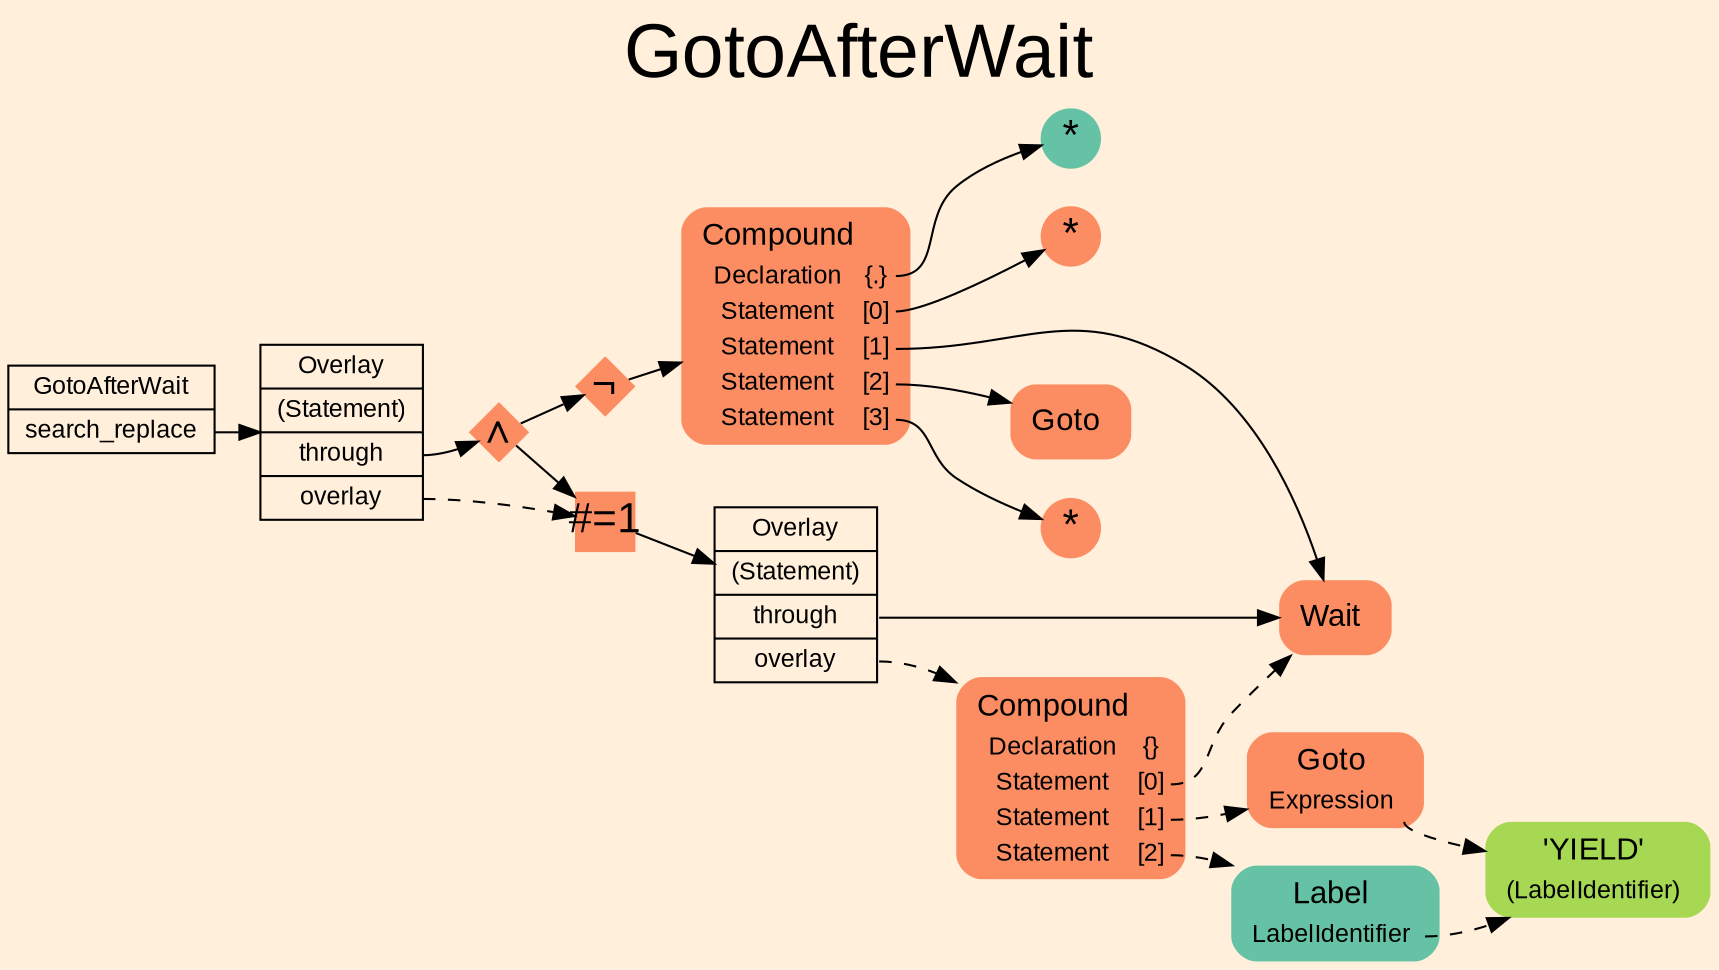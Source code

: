 digraph "GotoAfterWait" {
label = "GotoAfterWait"
labelloc = t
fontsize = "36"
graph [
    rankdir = "LR"
    ranksep = 0.3
    bgcolor = antiquewhite1
    color = black
    fontcolor = black
    fontname = "Arial"
];
node [
    fontname = "Arial"
];
edge [
    fontname = "Arial"
];

// -------------------- transformation figure --------------------
"CR#P62-0" [
    shape = "record"
    fillcolor = antiquewhite1
    label = "<fixed> GotoAfterWait | <port0> search_replace"
    style = "filled"
    fontsize = "12"
    color = black
    fontcolor = black
];

"#B-2-1049" [
    shape = "record"
    fillcolor = antiquewhite1
    label = "<fixed> Overlay | <port0> (Statement) | <port1> through | <port2> overlay"
    style = "filled"
    fontsize = "12"
    color = black
    fontcolor = black
];

"#B-2-1046" [
    shape = "diamond"
    fillcolor = "/set28/2"
    label = <∧>
    style = "filled"
    fontsize = "20"
    penwidth = 0.0
    fixedsize = true
    width = 0.4
    height = 0.4
];

"#B-2-1047" [
    shape = "square"
    fillcolor = "/set28/2"
    label = <#=1>
    style = "filled"
    fontsize = "20"
    penwidth = 0.0
    fixedsize = true
    width = 0.4
    height = 0.4
];

"#B-2-1048" [
    shape = "record"
    fillcolor = antiquewhite1
    label = "<fixed> Overlay | <port0> (Statement) | <port1> through | <port2> overlay"
    style = "filled"
    fontsize = "12"
    color = black
    fontcolor = black
];

"#B-2-1044" [
    shape = "plaintext"
    fillcolor = "/set28/2"
    label = <<TABLE BORDER="0" CELLBORDER="0" CELLSPACING="0">
     <TR><TD><FONT POINT-SIZE="15.0">Wait</FONT></TD><TD></TD></TR>
    </TABLE>>
    style = "rounded,filled"
    fontsize = "12"
];

"#B-2-1040" [
    shape = "plaintext"
    fillcolor = "/set28/2"
    label = <<TABLE BORDER="0" CELLBORDER="0" CELLSPACING="0">
     <TR><TD><FONT POINT-SIZE="15.0">Compound</FONT></TD><TD></TD></TR>
     <TR><TD>Declaration</TD><TD PORT="port0">{}</TD></TR>
     <TR><TD>Statement</TD><TD PORT="port1">[0]</TD></TR>
     <TR><TD>Statement</TD><TD PORT="port2">[1]</TD></TR>
     <TR><TD>Statement</TD><TD PORT="port3">[2]</TD></TR>
    </TABLE>>
    style = "rounded,filled"
    fontsize = "12"
];

"#B-2-1051" [
    shape = "plaintext"
    fillcolor = "/set28/2"
    label = <<TABLE BORDER="0" CELLBORDER="0" CELLSPACING="0">
     <TR><TD><FONT POINT-SIZE="15.0">Goto</FONT></TD><TD></TD></TR>
     <TR><TD>Expression</TD><TD PORT="port0"></TD></TR>
    </TABLE>>
    style = "rounded,filled"
    fontsize = "12"
];

"#B-2-1053" [
    shape = "plaintext"
    fillcolor = "/set28/5"
    label = <<TABLE BORDER="0" CELLBORDER="0" CELLSPACING="0">
     <TR><TD><FONT POINT-SIZE="15.0">'YIELD'</FONT></TD><TD></TD></TR>
     <TR><TD>(LabelIdentifier)</TD><TD PORT="port0"></TD></TR>
    </TABLE>>
    style = "rounded,filled"
    fontsize = "12"
];

"#B-2-1052" [
    shape = "plaintext"
    fillcolor = "/set28/1"
    label = <<TABLE BORDER="0" CELLBORDER="0" CELLSPACING="0">
     <TR><TD><FONT POINT-SIZE="15.0">Label</FONT></TD><TD></TD></TR>
     <TR><TD>LabelIdentifier</TD><TD PORT="port0"></TD></TR>
    </TABLE>>
    style = "rounded,filled"
    fontsize = "12"
];

"#B-2-1045" [
    shape = "diamond"
    fillcolor = "/set28/2"
    label = <¬>
    style = "filled"
    fontsize = "20"
    penwidth = 0.0
    fixedsize = true
    width = 0.4
    height = 0.4
];

"#B-2-1039" [
    shape = "plaintext"
    fillcolor = "/set28/2"
    label = <<TABLE BORDER="0" CELLBORDER="0" CELLSPACING="0">
     <TR><TD><FONT POINT-SIZE="15.0">Compound</FONT></TD><TD></TD></TR>
     <TR><TD>Declaration</TD><TD PORT="port0">{.}</TD></TR>
     <TR><TD>Statement</TD><TD PORT="port1">[0]</TD></TR>
     <TR><TD>Statement</TD><TD PORT="port2">[1]</TD></TR>
     <TR><TD>Statement</TD><TD PORT="port3">[2]</TD></TR>
     <TR><TD>Statement</TD><TD PORT="port4">[3]</TD></TR>
    </TABLE>>
    style = "rounded,filled"
    fontsize = "12"
];

"#B-2-1041" [
    shape = "circle"
    fillcolor = "/set28/1"
    label = <*>
    style = "filled"
    fontsize = "20"
    penwidth = 0.0
    fixedsize = true
    width = 0.4
    height = 0.4
];

"#B-2-1042" [
    shape = "circle"
    fillcolor = "/set28/2"
    label = <*>
    style = "filled"
    fontsize = "20"
    penwidth = 0.0
    fixedsize = true
    width = 0.4
    height = 0.4
];

"#B-2-1050" [
    shape = "plaintext"
    fillcolor = "/set28/2"
    label = <<TABLE BORDER="0" CELLBORDER="0" CELLSPACING="0">
     <TR><TD><FONT POINT-SIZE="15.0">Goto</FONT></TD><TD></TD></TR>
    </TABLE>>
    style = "rounded,filled"
    fontsize = "12"
];

"#B-2-1043" [
    shape = "circle"
    fillcolor = "/set28/2"
    label = <*>
    style = "filled"
    fontsize = "20"
    penwidth = 0.0
    fixedsize = true
    width = 0.4
    height = 0.4
];


// -------------------- links --------------------
// links for block CR#P62-0
"CR#P62-0":port0 -> "#B-2-1049" [
    color = black
    fontcolor = black
];

// links for block #B-2-1049
"#B-2-1049":port1 -> "#B-2-1046" [
    color = black
    fontcolor = black
];

"#B-2-1049":port2 -> "#B-2-1047" [
    style="dashed"
    color = black
    fontcolor = black
];

// links for block #B-2-1046
"#B-2-1046" -> "#B-2-1047" [
    color = black
    fontcolor = black
];

"#B-2-1046" -> "#B-2-1045" [
    color = black
    fontcolor = black
];

// links for block #B-2-1047
"#B-2-1047" -> "#B-2-1048" [
    color = black
    fontcolor = black
];

// links for block #B-2-1048
"#B-2-1048":port1 -> "#B-2-1044" [
    color = black
    fontcolor = black
];

"#B-2-1048":port2 -> "#B-2-1040" [
    style="dashed"
    color = black
    fontcolor = black
];

// links for block #B-2-1044
// links for block #B-2-1040
"#B-2-1040":port1 -> "#B-2-1044" [
    style="dashed"
    color = black
    fontcolor = black
];

"#B-2-1040":port2 -> "#B-2-1051" [
    style="dashed"
    color = black
    fontcolor = black
];

"#B-2-1040":port3 -> "#B-2-1052" [
    style="dashed"
    color = black
    fontcolor = black
];

// links for block #B-2-1051
"#B-2-1051":port0 -> "#B-2-1053" [
    style="dashed"
    color = black
    fontcolor = black
];

// links for block #B-2-1053
// links for block #B-2-1052
"#B-2-1052":port0 -> "#B-2-1053" [
    style="dashed"
    color = black
    fontcolor = black
];

// links for block #B-2-1045
"#B-2-1045" -> "#B-2-1039" [
    color = black
    fontcolor = black
];

// links for block #B-2-1039
"#B-2-1039":port0 -> "#B-2-1041" [
    color = black
    fontcolor = black
];

"#B-2-1039":port1 -> "#B-2-1042" [
    color = black
    fontcolor = black
];

"#B-2-1039":port2 -> "#B-2-1044" [
    color = black
    fontcolor = black
];

"#B-2-1039":port3 -> "#B-2-1050" [
    color = black
    fontcolor = black
];

"#B-2-1039":port4 -> "#B-2-1043" [
    color = black
    fontcolor = black
];

// links for block #B-2-1041
// links for block #B-2-1042
// links for block #B-2-1050
// links for block #B-2-1043
}
